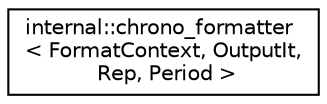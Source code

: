 digraph "Иерархия классов. Графический вид."
{
  edge [fontname="Helvetica",fontsize="10",labelfontname="Helvetica",labelfontsize="10"];
  node [fontname="Helvetica",fontsize="10",shape=record];
  rankdir="LR";
  Node0 [label="internal::chrono_formatter\l\< FormatContext, OutputIt,\l Rep, Period \>",height=0.2,width=0.4,color="black", fillcolor="white", style="filled",URL="$structinternal_1_1chrono__formatter.html"];
}
